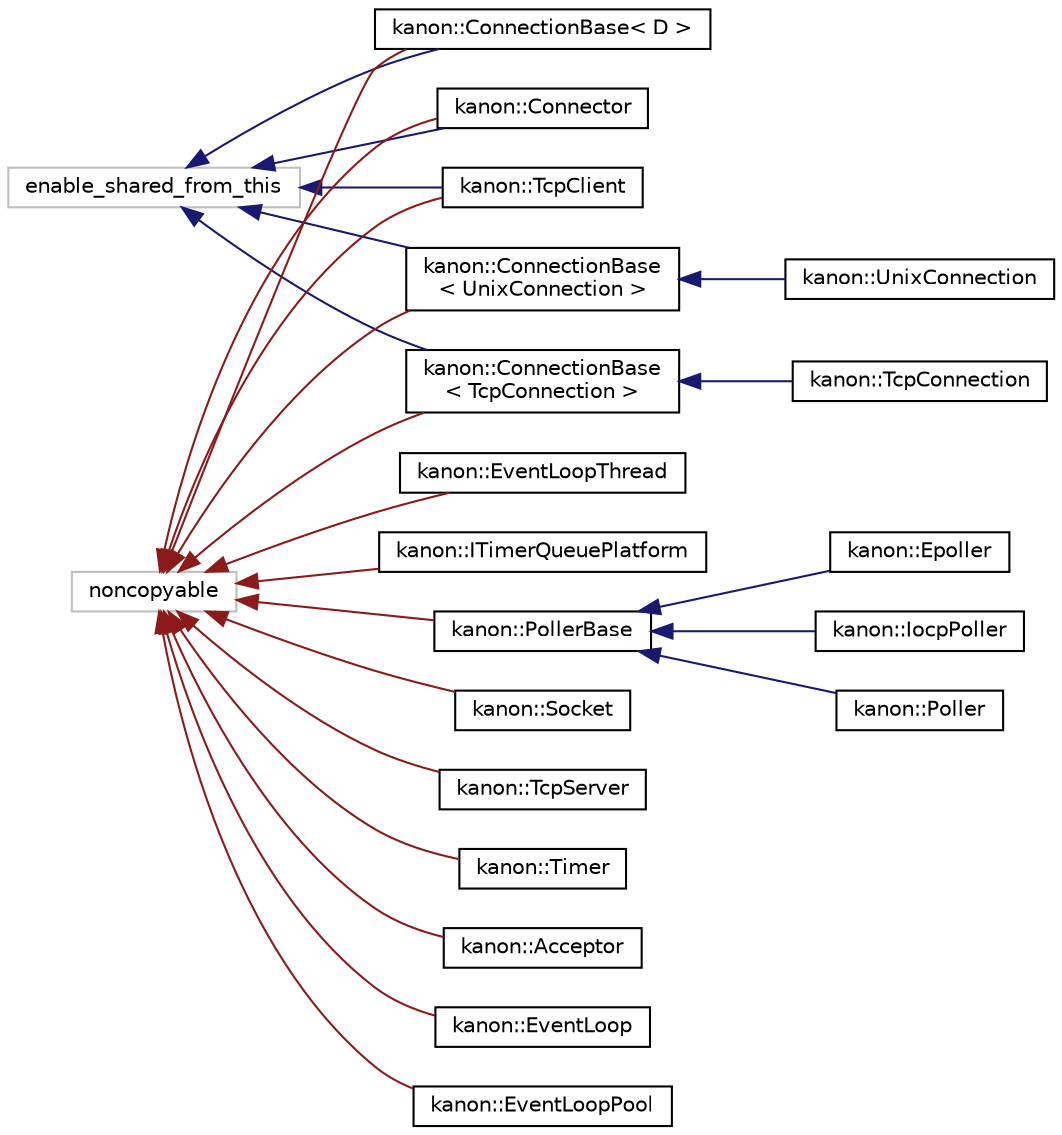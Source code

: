 digraph "Graphical Class Hierarchy"
{
 // INTERACTIVE_SVG=YES
 // LATEX_PDF_SIZE
  bgcolor="transparent";
  edge [fontname="Helvetica",fontsize="10",labelfontname="Helvetica",labelfontsize="10"];
  node [fontname="Helvetica",fontsize="10",shape=record];
  rankdir="LR";
  Node25 [label="enable_shared_from_this",height=0.2,width=0.4,color="grey75",tooltip=" "];
  Node25 -> Node0 [dir="back",color="midnightblue",fontsize="10",style="solid",fontname="Helvetica"];
  Node0 [label="kanon::ConnectionBase\l\< TcpConnection \>",height=0.2,width=0.4,color="black",URL="$classkanon_1_1ConnectionBase.html",tooltip=" "];
  Node0 -> Node1 [dir="back",color="midnightblue",fontsize="10",style="solid",fontname="Helvetica"];
  Node1 [label="kanon::TcpConnection",height=0.2,width=0.4,color="black",URL="$classkanon_1_1TcpConnection.html",tooltip="Represents a tcp connection."];
  Node25 -> Node5 [dir="back",color="midnightblue",fontsize="10",style="solid",fontname="Helvetica"];
  Node5 [label="kanon::ConnectionBase\l\< UnixConnection \>",height=0.2,width=0.4,color="black",URL="$classkanon_1_1ConnectionBase.html",tooltip=" "];
  Node5 -> Node6 [dir="back",color="midnightblue",fontsize="10",style="solid",fontname="Helvetica"];
  Node6 [label="kanon::UnixConnection",height=0.2,width=0.4,color="black",URL="$classkanon_1_1UnixConnection.html",tooltip=" "];
  Node25 -> Node8 [dir="back",color="midnightblue",fontsize="10",style="solid",fontname="Helvetica"];
  Node8 [label="kanon::ConnectionBase\< D \>",height=0.2,width=0.4,color="black",URL="$classkanon_1_1ConnectionBase.html",tooltip=" "];
  Node25 -> Node9 [dir="back",color="midnightblue",fontsize="10",style="solid",fontname="Helvetica"];
  Node9 [label="kanon::Connector",height=0.2,width=0.4,color="black",URL="$classkanon_1_1Connector.html",tooltip="Connect to peer(server)"];
  Node25 -> Node19 [dir="back",color="midnightblue",fontsize="10",style="solid",fontname="Helvetica"];
  Node19 [label="kanon::TcpClient",height=0.2,width=0.4,color="black",URL="$classkanon_1_1TcpClient.html",tooltip="A Tcp client instance."];
  Node2 [label="noncopyable",height=0.2,width=0.4,color="grey75",tooltip=" "];
  Node2 -> Node0 [dir="back",color="firebrick4",fontsize="10",style="solid",fontname="Helvetica"];
  Node2 -> Node5 [dir="back",color="firebrick4",fontsize="10",style="solid",fontname="Helvetica"];
  Node2 -> Node7 [dir="back",color="firebrick4",fontsize="10",style="solid",fontname="Helvetica"];
  Node7 [label="kanon::Acceptor",height=0.2,width=0.4,color="black",URL="$classkanon_1_1Acceptor.html",tooltip="Accept connection from client."];
  Node2 -> Node8 [dir="back",color="firebrick4",fontsize="10",style="solid",fontname="Helvetica"];
  Node2 -> Node9 [dir="back",color="firebrick4",fontsize="10",style="solid",fontname="Helvetica"];
  Node2 -> Node10 [dir="back",color="firebrick4",fontsize="10",style="solid",fontname="Helvetica"];
  Node10 [label="kanon::EventLoop",height=0.2,width=0.4,color="black",URL="$classkanon_1_1EventLoop.html",tooltip="A loop that process various events."];
  Node2 -> Node11 [dir="back",color="firebrick4",fontsize="10",style="solid",fontname="Helvetica"];
  Node11 [label="kanon::EventLoopPool",height=0.2,width=0.4,color="black",URL="$classkanon_1_1EventLoopPool.html",tooltip="Like ThreadPool, but the elements are EventLoopThread."];
  Node2 -> Node12 [dir="back",color="firebrick4",fontsize="10",style="solid",fontname="Helvetica"];
  Node12 [label="kanon::EventLoopThread",height=0.2,width=0.4,color="black",URL="$classkanon_1_1EventLoopThread.html",tooltip="Represents a event loop but running in another thread."];
  Node2 -> Node13 [dir="back",color="firebrick4",fontsize="10",style="solid",fontname="Helvetica"];
  Node13 [label="kanon::ITimerQueuePlatform",height=0.2,width=0.4,color="black",URL="$classkanon_1_1ITimerQueuePlatform.html",tooltip="A FIFO data structure that manage timers."];
  Node2 -> Node14 [dir="back",color="firebrick4",fontsize="10",style="solid",fontname="Helvetica"];
  Node14 [label="kanon::PollerBase",height=0.2,width=0.4,color="black",URL="$classkanon_1_1PollerBase.html",tooltip="Abstract base class of Poller and Epoller."];
  Node14 -> Node15 [dir="back",color="midnightblue",fontsize="10",style="solid",fontname="Helvetica"];
  Node15 [label="kanon::Epoller",height=0.2,width=0.4,color="black",URL="$classkanon_1_1Epoller.html",tooltip="Demultiplexer (epoll(2) wrapper)"];
  Node14 -> Node16 [dir="back",color="midnightblue",fontsize="10",style="solid",fontname="Helvetica"];
  Node16 [label="kanon::IocpPoller",height=0.2,width=0.4,color="black",URL="$classkanon_1_1IocpPoller.html",tooltip=" "];
  Node14 -> Node17 [dir="back",color="midnightblue",fontsize="10",style="solid",fontname="Helvetica"];
  Node17 [label="kanon::Poller",height=0.2,width=0.4,color="black",URL="$classkanon_1_1Poller.html",tooltip="Demultiplexer (poll(2) wrapper)"];
  Node2 -> Node18 [dir="back",color="firebrick4",fontsize="10",style="solid",fontname="Helvetica"];
  Node18 [label="kanon::Socket",height=0.2,width=0.4,color="black",URL="$classkanon_1_1Socket.html",tooltip="Represents socket instance."];
  Node2 -> Node19 [dir="back",color="firebrick4",fontsize="10",style="solid",fontname="Helvetica"];
  Node2 -> Node20 [dir="back",color="firebrick4",fontsize="10",style="solid",fontname="Helvetica"];
  Node20 [label="kanon::TcpServer",height=0.2,width=0.4,color="black",URL="$classkanon_1_1TcpServer.html",tooltip="A Tcp server instance."];
  Node2 -> Node21 [dir="back",color="firebrick4",fontsize="10",style="solid",fontname="Helvetica"];
  Node21 [label="kanon::Timer",height=0.2,width=0.4,color="black",URL="$classkanon_1_1Timer.html",tooltip="Encapsulation of itimespec."];
}
